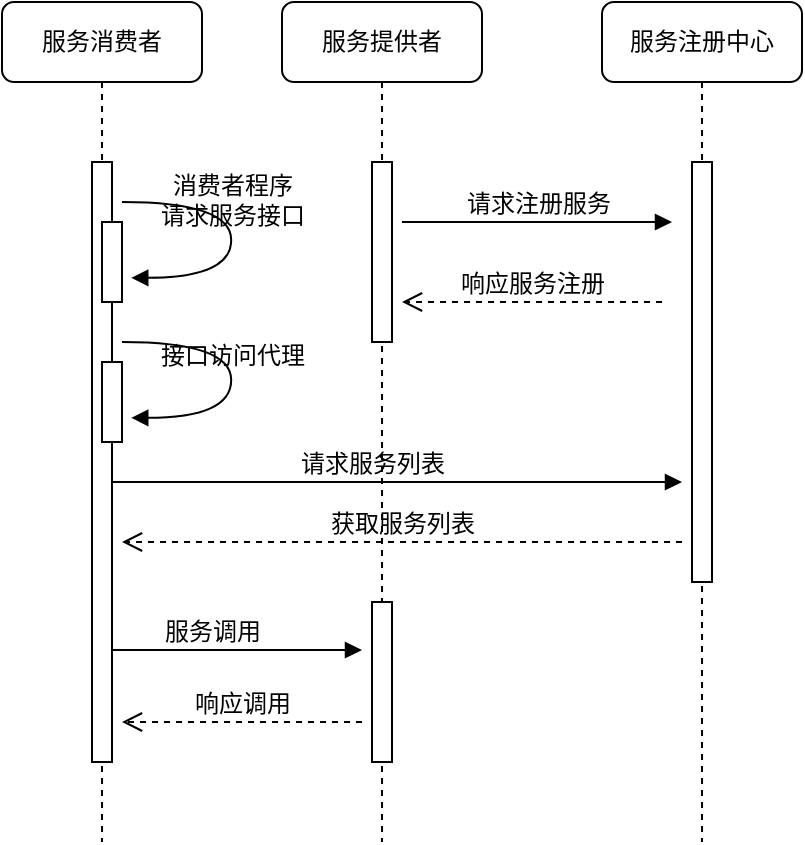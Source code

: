 <mxfile version="14.1.1" type="github"><diagram name="Page-1" id="13e1069c-82ec-6db2-03f1-153e76fe0fe0"><mxGraphModel dx="1102" dy="592" grid="1" gridSize="10" guides="1" tooltips="1" connect="1" arrows="1" fold="1" page="1" pageScale="1" pageWidth="1100" pageHeight="850" background="#ffffff" math="0" shadow="0"><root><mxCell id="0"/><mxCell id="1" parent="0"/><mxCell id="7baba1c4bc27f4b0-2" value="服务提供者" style="shape=umlLifeline;perimeter=lifelinePerimeter;whiteSpace=wrap;html=1;container=1;collapsible=0;recursiveResize=0;outlineConnect=0;rounded=1;shadow=0;comic=0;labelBackgroundColor=none;strokeWidth=1;fontFamily=Verdana;fontSize=12;align=center;" parent="1" vertex="1"><mxGeometry x="470" y="100" width="100" height="420" as="geometry"/></mxCell><mxCell id="bTAMqkADXtcOYiR9rKZs-8" value="" style="html=1;points=[];perimeter=orthogonalPerimeter;rounded=0;shadow=0;comic=0;labelBackgroundColor=none;strokeWidth=1;fontFamily=Verdana;fontSize=12;align=center;" vertex="1" parent="7baba1c4bc27f4b0-2"><mxGeometry x="45" y="80" width="10" height="90" as="geometry"/></mxCell><mxCell id="bTAMqkADXtcOYiR9rKZs-15" value="" style="html=1;points=[];perimeter=orthogonalPerimeter;rounded=0;shadow=0;comic=0;labelBackgroundColor=none;strokeWidth=1;fontFamily=Verdana;fontSize=12;align=center;" vertex="1" parent="7baba1c4bc27f4b0-2"><mxGeometry x="45" y="300" width="10" height="80" as="geometry"/></mxCell><mxCell id="7baba1c4bc27f4b0-3" value="服务注册中心" style="shape=umlLifeline;perimeter=lifelinePerimeter;whiteSpace=wrap;html=1;container=1;collapsible=0;recursiveResize=0;outlineConnect=0;rounded=1;shadow=0;comic=0;labelBackgroundColor=none;strokeWidth=1;fontFamily=Verdana;fontSize=12;align=center;" parent="1" vertex="1"><mxGeometry x="630" y="100" width="100" height="420" as="geometry"/></mxCell><mxCell id="7baba1c4bc27f4b0-13" value="" style="html=1;points=[];perimeter=orthogonalPerimeter;rounded=0;shadow=0;comic=0;labelBackgroundColor=none;strokeWidth=1;fontFamily=Verdana;fontSize=12;align=center;" parent="7baba1c4bc27f4b0-3" vertex="1"><mxGeometry x="45" y="80" width="10" height="210" as="geometry"/></mxCell><mxCell id="7baba1c4bc27f4b0-8" value="服务消费者" style="shape=umlLifeline;perimeter=lifelinePerimeter;whiteSpace=wrap;html=1;container=1;collapsible=0;recursiveResize=0;outlineConnect=0;rounded=1;shadow=0;comic=0;labelBackgroundColor=none;strokeWidth=1;fontFamily=Verdana;fontSize=12;align=center;" parent="1" vertex="1"><mxGeometry x="330" y="100" width="100" height="420" as="geometry"/></mxCell><mxCell id="7baba1c4bc27f4b0-9" value="" style="html=1;points=[];perimeter=orthogonalPerimeter;rounded=0;shadow=0;comic=0;labelBackgroundColor=none;strokeWidth=1;fontFamily=Verdana;fontSize=12;align=center;" parent="7baba1c4bc27f4b0-8" vertex="1"><mxGeometry x="45" y="80" width="10" height="300" as="geometry"/></mxCell><mxCell id="bTAMqkADXtcOYiR9rKZs-5" value="" style="html=1;points=[];perimeter=orthogonalPerimeter;rounded=0;shadow=0;comic=0;labelBackgroundColor=none;strokeWidth=1;fontFamily=Verdana;fontSize=12;align=center;" vertex="1" parent="7baba1c4bc27f4b0-8"><mxGeometry x="50" y="110" width="10" height="40" as="geometry"/></mxCell><mxCell id="bTAMqkADXtcOYiR9rKZs-7" value="" style="html=1;points=[];perimeter=orthogonalPerimeter;rounded=0;shadow=0;comic=0;labelBackgroundColor=none;strokeWidth=1;fontFamily=Verdana;fontSize=12;align=center;" vertex="1" parent="7baba1c4bc27f4b0-8"><mxGeometry x="50" y="180" width="10" height="40" as="geometry"/></mxCell><mxCell id="bTAMqkADXtcOYiR9rKZs-2" value="请求服务列表" style="html=1;verticalAlign=bottom;endArrow=block;labelBackgroundColor=none;fontFamily=Verdana;fontSize=12;edgeStyle=elbowEdgeStyle;elbow=vertical;" edge="1" parent="1"><mxGeometry relative="1" as="geometry"><mxPoint x="400" y="340" as="sourcePoint"/><Array as="points"><mxPoint x="380" y="340"/></Array><mxPoint x="670" y="340" as="targetPoint"/></mxGeometry></mxCell><mxCell id="bTAMqkADXtcOYiR9rKZs-3" value="获取服务列表" style="html=1;verticalAlign=bottom;endArrow=open;dashed=1;endSize=8;labelBackgroundColor=none;fontFamily=Verdana;fontSize=12;" edge="1" parent="1"><mxGeometry relative="1" as="geometry"><mxPoint x="390" y="370" as="targetPoint"/><mxPoint x="670" y="370" as="sourcePoint"/></mxGeometry></mxCell><mxCell id="bTAMqkADXtcOYiR9rKZs-4" value="消费者程序&lt;br&gt;请求服务接口" style="html=1;verticalAlign=bottom;endArrow=block;labelBackgroundColor=none;fontFamily=Verdana;fontSize=12;elbow=vertical;edgeStyle=orthogonalEdgeStyle;curved=1;entryX=1;entryY=0.286;entryPerimeter=0;exitX=1.038;exitY=0.345;exitPerimeter=0;" edge="1" parent="1"><mxGeometry relative="1" as="geometry"><mxPoint x="390.0" y="200.0" as="sourcePoint"/><mxPoint x="394.62" y="237.92" as="targetPoint"/><Array as="points"><mxPoint x="444.62" y="199.9"/><mxPoint x="444.62" y="237.9"/></Array></mxGeometry></mxCell><mxCell id="bTAMqkADXtcOYiR9rKZs-6" value="接口访问代理" style="html=1;verticalAlign=bottom;endArrow=block;labelBackgroundColor=none;fontFamily=Verdana;fontSize=12;elbow=vertical;edgeStyle=orthogonalEdgeStyle;curved=1;entryX=1;entryY=0.286;entryPerimeter=0;exitX=1.038;exitY=0.345;exitPerimeter=0;" edge="1" parent="1"><mxGeometry relative="1" as="geometry"><mxPoint x="390" y="270" as="sourcePoint"/><mxPoint x="394.62" y="307.92" as="targetPoint"/><Array as="points"><mxPoint x="444.62" y="269.9"/><mxPoint x="444.62" y="307.9"/></Array></mxGeometry></mxCell><mxCell id="bTAMqkADXtcOYiR9rKZs-10" value="请求注册服务" style="html=1;verticalAlign=bottom;endArrow=block;labelBackgroundColor=none;fontFamily=Verdana;fontSize=12;edgeStyle=elbowEdgeStyle;elbow=vertical;" edge="1" parent="1"><mxGeometry relative="1" as="geometry"><mxPoint x="530" y="210" as="sourcePoint"/><mxPoint x="665" y="210" as="targetPoint"/></mxGeometry></mxCell><mxCell id="bTAMqkADXtcOYiR9rKZs-12" value="响应服务注册" style="html=1;verticalAlign=bottom;endArrow=open;dashed=1;endSize=8;labelBackgroundColor=none;fontFamily=Verdana;fontSize=12;" edge="1" parent="1"><mxGeometry relative="1" as="geometry"><mxPoint x="530" y="250" as="targetPoint"/><mxPoint x="660" y="250" as="sourcePoint"/></mxGeometry></mxCell><mxCell id="bTAMqkADXtcOYiR9rKZs-14" value="服务调用" style="html=1;verticalAlign=bottom;endArrow=block;labelBackgroundColor=none;fontFamily=Verdana;fontSize=12;edgeStyle=elbowEdgeStyle;elbow=vertical;" edge="1" parent="1"><mxGeometry relative="1" as="geometry"><mxPoint x="400" y="424" as="sourcePoint"/><Array as="points"><mxPoint x="380" y="424"/></Array><mxPoint x="510" y="424" as="targetPoint"/></mxGeometry></mxCell><mxCell id="bTAMqkADXtcOYiR9rKZs-16" value="响应调用" style="html=1;verticalAlign=bottom;endArrow=open;dashed=1;endSize=8;labelBackgroundColor=none;fontFamily=Verdana;fontSize=12;" edge="1" parent="1"><mxGeometry relative="1" as="geometry"><mxPoint x="390" y="460" as="targetPoint"/><mxPoint x="510" y="460" as="sourcePoint"/></mxGeometry></mxCell></root></mxGraphModel></diagram></mxfile>